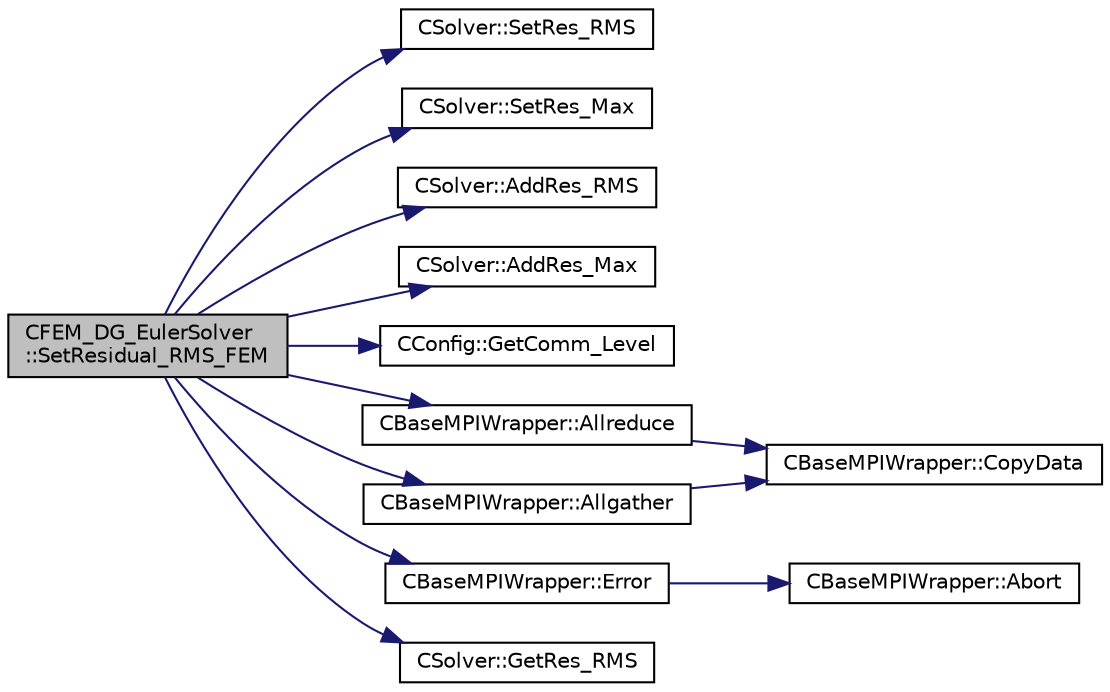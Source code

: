 digraph "CFEM_DG_EulerSolver::SetResidual_RMS_FEM"
{
  edge [fontname="Helvetica",fontsize="10",labelfontname="Helvetica",labelfontsize="10"];
  node [fontname="Helvetica",fontsize="10",shape=record];
  rankdir="LR";
  Node1720 [label="CFEM_DG_EulerSolver\l::SetResidual_RMS_FEM",height=0.2,width=0.4,color="black", fillcolor="grey75", style="filled", fontcolor="black"];
  Node1720 -> Node1721 [color="midnightblue",fontsize="10",style="solid",fontname="Helvetica"];
  Node1721 [label="CSolver::SetRes_RMS",height=0.2,width=0.4,color="black", fillcolor="white", style="filled",URL="$class_c_solver.html#a6b74eb7a8bc01a4997c9844598f39d2f",tooltip="Set the maximal residual, this is useful for the convergence history. "];
  Node1720 -> Node1722 [color="midnightblue",fontsize="10",style="solid",fontname="Helvetica"];
  Node1722 [label="CSolver::SetRes_Max",height=0.2,width=0.4,color="black", fillcolor="white", style="filled",URL="$class_c_solver.html#adf14c8391575b286636b04e66f0b5ca7",tooltip="Set the maximal residual, this is useful for the convergence history. "];
  Node1720 -> Node1723 [color="midnightblue",fontsize="10",style="solid",fontname="Helvetica"];
  Node1723 [label="CSolver::AddRes_RMS",height=0.2,width=0.4,color="black", fillcolor="white", style="filled",URL="$class_c_solver.html#a41bc448daf37985882cb2cf27ab1ffd4",tooltip="Adds the maximal residual, this is useful for the convergence history. "];
  Node1720 -> Node1724 [color="midnightblue",fontsize="10",style="solid",fontname="Helvetica"];
  Node1724 [label="CSolver::AddRes_Max",height=0.2,width=0.4,color="black", fillcolor="white", style="filled",URL="$class_c_solver.html#a8068067ba1b56173c95d4799bfb48d9e",tooltip="Adds the maximal residual, this is useful for the convergence history. "];
  Node1720 -> Node1725 [color="midnightblue",fontsize="10",style="solid",fontname="Helvetica"];
  Node1725 [label="CConfig::GetComm_Level",height=0.2,width=0.4,color="black", fillcolor="white", style="filled",URL="$class_c_config.html#ab71278d2692ca5217674036650b02923",tooltip="Get the level of MPI communications to be performed. "];
  Node1720 -> Node1726 [color="midnightblue",fontsize="10",style="solid",fontname="Helvetica"];
  Node1726 [label="CBaseMPIWrapper::Allreduce",height=0.2,width=0.4,color="black", fillcolor="white", style="filled",URL="$class_c_base_m_p_i_wrapper.html#a637b6fd917a8ca91ce748ba88e0d66b6"];
  Node1726 -> Node1727 [color="midnightblue",fontsize="10",style="solid",fontname="Helvetica"];
  Node1727 [label="CBaseMPIWrapper::CopyData",height=0.2,width=0.4,color="black", fillcolor="white", style="filled",URL="$class_c_base_m_p_i_wrapper.html#a4725cc1dd65b161b483e812a538a5e36"];
  Node1720 -> Node1728 [color="midnightblue",fontsize="10",style="solid",fontname="Helvetica"];
  Node1728 [label="CBaseMPIWrapper::Error",height=0.2,width=0.4,color="black", fillcolor="white", style="filled",URL="$class_c_base_m_p_i_wrapper.html#a04457c47629bda56704e6a8804833eeb"];
  Node1728 -> Node1729 [color="midnightblue",fontsize="10",style="solid",fontname="Helvetica"];
  Node1729 [label="CBaseMPIWrapper::Abort",height=0.2,width=0.4,color="black", fillcolor="white", style="filled",URL="$class_c_base_m_p_i_wrapper.html#a21ef5681e2acb532d345e9bab173ef07"];
  Node1720 -> Node1730 [color="midnightblue",fontsize="10",style="solid",fontname="Helvetica"];
  Node1730 [label="CBaseMPIWrapper::Allgather",height=0.2,width=0.4,color="black", fillcolor="white", style="filled",URL="$class_c_base_m_p_i_wrapper.html#a55195abbb7206e08a4933fa53cd41923"];
  Node1730 -> Node1727 [color="midnightblue",fontsize="10",style="solid",fontname="Helvetica"];
  Node1720 -> Node1731 [color="midnightblue",fontsize="10",style="solid",fontname="Helvetica"];
  Node1731 [label="CSolver::GetRes_RMS",height=0.2,width=0.4,color="black", fillcolor="white", style="filled",URL="$class_c_solver.html#a1c24b55e0849f7f6ba2f62d15d7e4f8e",tooltip="Get the maximal residual, this is useful for the convergence history. "];
}
